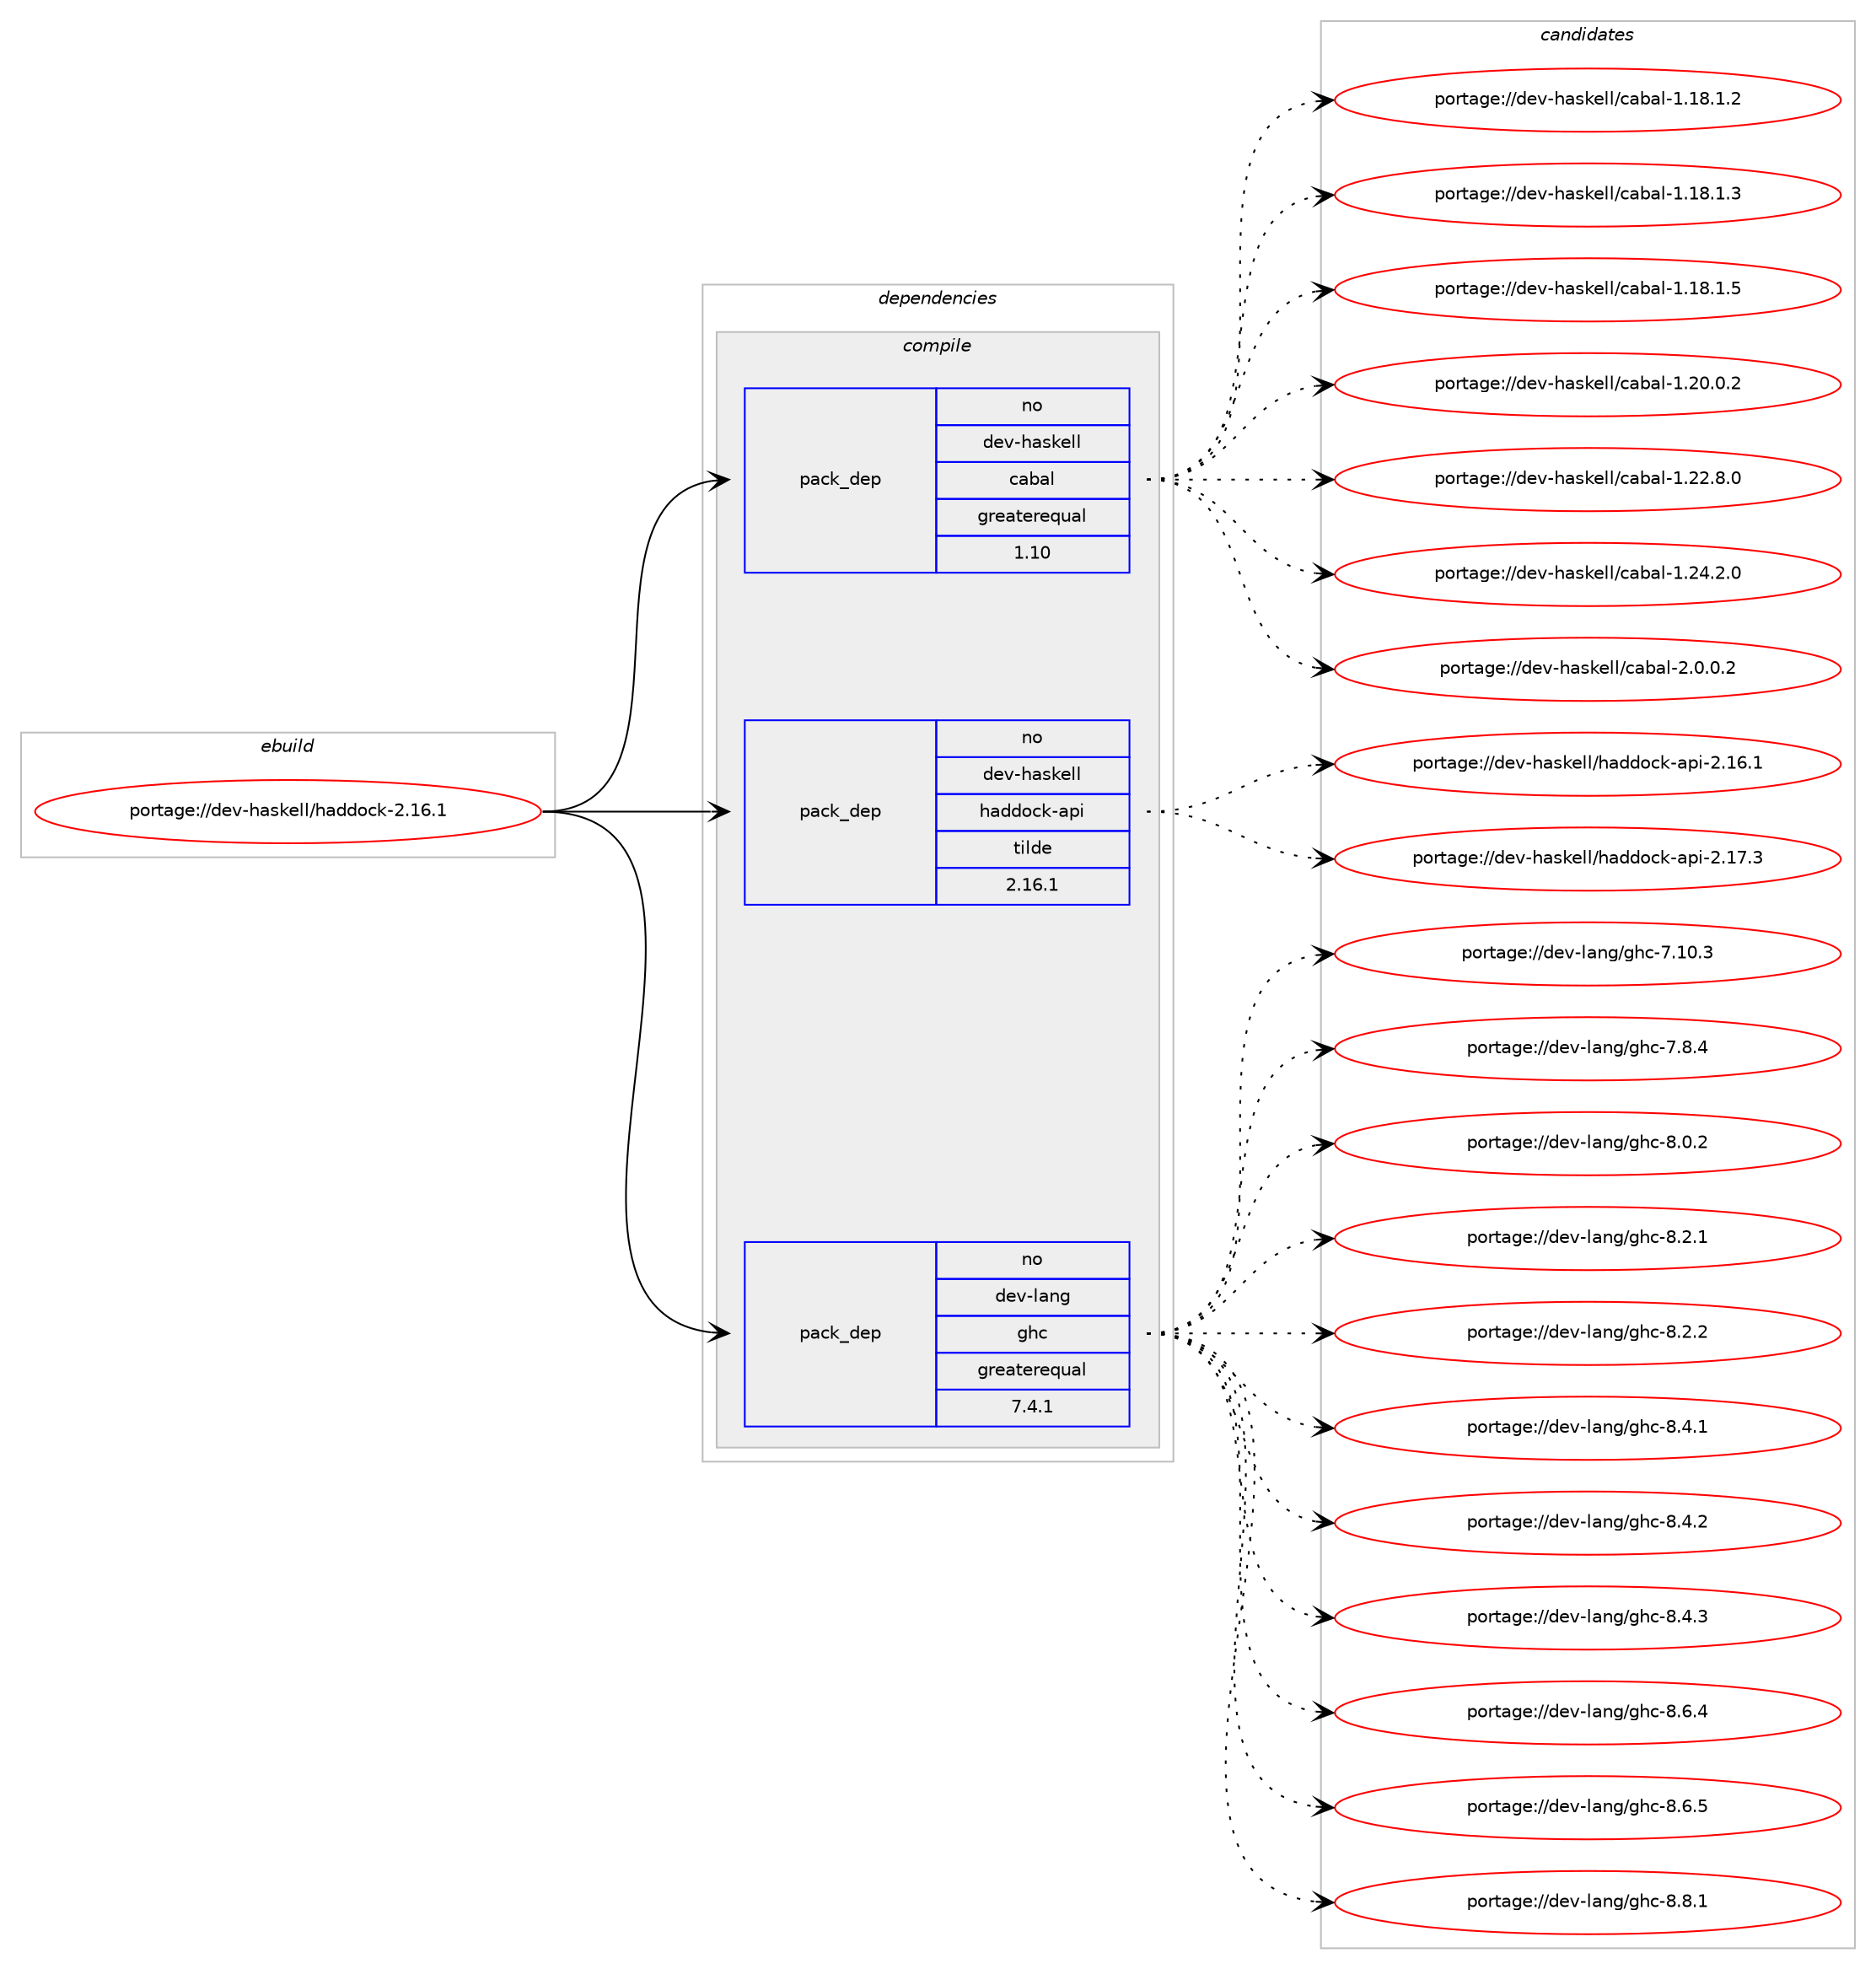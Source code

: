 digraph prolog {

# *************
# Graph options
# *************

newrank=true;
concentrate=true;
compound=true;
graph [rankdir=LR,fontname=Helvetica,fontsize=10,ranksep=1.5];#, ranksep=2.5, nodesep=0.2];
edge  [arrowhead=vee];
node  [fontname=Helvetica,fontsize=10];

# **********
# The ebuild
# **********

subgraph cluster_leftcol {
color=gray;
rank=same;
label=<<i>ebuild</i>>;
id [label="portage://dev-haskell/haddock-2.16.1", color=red, width=4, href="../dev-haskell/haddock-2.16.1.svg"];
}

# ****************
# The dependencies
# ****************

subgraph cluster_midcol {
color=gray;
label=<<i>dependencies</i>>;
subgraph cluster_compile {
fillcolor="#eeeeee";
style=filled;
label=<<i>compile</i>>;
subgraph pack51837 {
dependency68967 [label=<<TABLE BORDER="0" CELLBORDER="1" CELLSPACING="0" CELLPADDING="4" WIDTH="220"><TR><TD ROWSPAN="6" CELLPADDING="30">pack_dep</TD></TR><TR><TD WIDTH="110">no</TD></TR><TR><TD>dev-haskell</TD></TR><TR><TD>cabal</TD></TR><TR><TD>greaterequal</TD></TR><TR><TD>1.10</TD></TR></TABLE>>, shape=none, color=blue];
}
id:e -> dependency68967:w [weight=20,style="solid",arrowhead="vee"];
subgraph pack51838 {
dependency68968 [label=<<TABLE BORDER="0" CELLBORDER="1" CELLSPACING="0" CELLPADDING="4" WIDTH="220"><TR><TD ROWSPAN="6" CELLPADDING="30">pack_dep</TD></TR><TR><TD WIDTH="110">no</TD></TR><TR><TD>dev-haskell</TD></TR><TR><TD>haddock-api</TD></TR><TR><TD>tilde</TD></TR><TR><TD>2.16.1</TD></TR></TABLE>>, shape=none, color=blue];
}
id:e -> dependency68968:w [weight=20,style="solid",arrowhead="vee"];
subgraph pack51839 {
dependency68969 [label=<<TABLE BORDER="0" CELLBORDER="1" CELLSPACING="0" CELLPADDING="4" WIDTH="220"><TR><TD ROWSPAN="6" CELLPADDING="30">pack_dep</TD></TR><TR><TD WIDTH="110">no</TD></TR><TR><TD>dev-lang</TD></TR><TR><TD>ghc</TD></TR><TR><TD>greaterequal</TD></TR><TR><TD>7.4.1</TD></TR></TABLE>>, shape=none, color=blue];
}
id:e -> dependency68969:w [weight=20,style="solid",arrowhead="vee"];
}
subgraph cluster_compileandrun {
fillcolor="#eeeeee";
style=filled;
label=<<i>compile and run</i>>;
}
subgraph cluster_run {
fillcolor="#eeeeee";
style=filled;
label=<<i>run</i>>;
}
}

# **************
# The candidates
# **************

subgraph cluster_choices {
rank=same;
color=gray;
label=<<i>candidates</i>>;

subgraph choice51837 {
color=black;
nodesep=1;
choiceportage10010111845104971151071011081084799979897108454946495646494650 [label="portage://dev-haskell/cabal-1.18.1.2", color=red, width=4,href="../dev-haskell/cabal-1.18.1.2.svg"];
choiceportage10010111845104971151071011081084799979897108454946495646494651 [label="portage://dev-haskell/cabal-1.18.1.3", color=red, width=4,href="../dev-haskell/cabal-1.18.1.3.svg"];
choiceportage10010111845104971151071011081084799979897108454946495646494653 [label="portage://dev-haskell/cabal-1.18.1.5", color=red, width=4,href="../dev-haskell/cabal-1.18.1.5.svg"];
choiceportage10010111845104971151071011081084799979897108454946504846484650 [label="portage://dev-haskell/cabal-1.20.0.2", color=red, width=4,href="../dev-haskell/cabal-1.20.0.2.svg"];
choiceportage10010111845104971151071011081084799979897108454946505046564648 [label="portage://dev-haskell/cabal-1.22.8.0", color=red, width=4,href="../dev-haskell/cabal-1.22.8.0.svg"];
choiceportage10010111845104971151071011081084799979897108454946505246504648 [label="portage://dev-haskell/cabal-1.24.2.0", color=red, width=4,href="../dev-haskell/cabal-1.24.2.0.svg"];
choiceportage100101118451049711510710110810847999798971084550464846484650 [label="portage://dev-haskell/cabal-2.0.0.2", color=red, width=4,href="../dev-haskell/cabal-2.0.0.2.svg"];
dependency68967:e -> choiceportage10010111845104971151071011081084799979897108454946495646494650:w [style=dotted,weight="100"];
dependency68967:e -> choiceportage10010111845104971151071011081084799979897108454946495646494651:w [style=dotted,weight="100"];
dependency68967:e -> choiceportage10010111845104971151071011081084799979897108454946495646494653:w [style=dotted,weight="100"];
dependency68967:e -> choiceportage10010111845104971151071011081084799979897108454946504846484650:w [style=dotted,weight="100"];
dependency68967:e -> choiceportage10010111845104971151071011081084799979897108454946505046564648:w [style=dotted,weight="100"];
dependency68967:e -> choiceportage10010111845104971151071011081084799979897108454946505246504648:w [style=dotted,weight="100"];
dependency68967:e -> choiceportage100101118451049711510710110810847999798971084550464846484650:w [style=dotted,weight="100"];
}
subgraph choice51838 {
color=black;
nodesep=1;
choiceportage1001011184510497115107101108108471049710010011199107459711210545504649544649 [label="portage://dev-haskell/haddock-api-2.16.1", color=red, width=4,href="../dev-haskell/haddock-api-2.16.1.svg"];
choiceportage1001011184510497115107101108108471049710010011199107459711210545504649554651 [label="portage://dev-haskell/haddock-api-2.17.3", color=red, width=4,href="../dev-haskell/haddock-api-2.17.3.svg"];
dependency68968:e -> choiceportage1001011184510497115107101108108471049710010011199107459711210545504649544649:w [style=dotted,weight="100"];
dependency68968:e -> choiceportage1001011184510497115107101108108471049710010011199107459711210545504649554651:w [style=dotted,weight="100"];
}
subgraph choice51839 {
color=black;
nodesep=1;
choiceportage1001011184510897110103471031049945554649484651 [label="portage://dev-lang/ghc-7.10.3", color=red, width=4,href="../dev-lang/ghc-7.10.3.svg"];
choiceportage10010111845108971101034710310499455546564652 [label="portage://dev-lang/ghc-7.8.4", color=red, width=4,href="../dev-lang/ghc-7.8.4.svg"];
choiceportage10010111845108971101034710310499455646484650 [label="portage://dev-lang/ghc-8.0.2", color=red, width=4,href="../dev-lang/ghc-8.0.2.svg"];
choiceportage10010111845108971101034710310499455646504649 [label="portage://dev-lang/ghc-8.2.1", color=red, width=4,href="../dev-lang/ghc-8.2.1.svg"];
choiceportage10010111845108971101034710310499455646504650 [label="portage://dev-lang/ghc-8.2.2", color=red, width=4,href="../dev-lang/ghc-8.2.2.svg"];
choiceportage10010111845108971101034710310499455646524649 [label="portage://dev-lang/ghc-8.4.1", color=red, width=4,href="../dev-lang/ghc-8.4.1.svg"];
choiceportage10010111845108971101034710310499455646524650 [label="portage://dev-lang/ghc-8.4.2", color=red, width=4,href="../dev-lang/ghc-8.4.2.svg"];
choiceportage10010111845108971101034710310499455646524651 [label="portage://dev-lang/ghc-8.4.3", color=red, width=4,href="../dev-lang/ghc-8.4.3.svg"];
choiceportage10010111845108971101034710310499455646544652 [label="portage://dev-lang/ghc-8.6.4", color=red, width=4,href="../dev-lang/ghc-8.6.4.svg"];
choiceportage10010111845108971101034710310499455646544653 [label="portage://dev-lang/ghc-8.6.5", color=red, width=4,href="../dev-lang/ghc-8.6.5.svg"];
choiceportage10010111845108971101034710310499455646564649 [label="portage://dev-lang/ghc-8.8.1", color=red, width=4,href="../dev-lang/ghc-8.8.1.svg"];
dependency68969:e -> choiceportage1001011184510897110103471031049945554649484651:w [style=dotted,weight="100"];
dependency68969:e -> choiceportage10010111845108971101034710310499455546564652:w [style=dotted,weight="100"];
dependency68969:e -> choiceportage10010111845108971101034710310499455646484650:w [style=dotted,weight="100"];
dependency68969:e -> choiceportage10010111845108971101034710310499455646504649:w [style=dotted,weight="100"];
dependency68969:e -> choiceportage10010111845108971101034710310499455646504650:w [style=dotted,weight="100"];
dependency68969:e -> choiceportage10010111845108971101034710310499455646524649:w [style=dotted,weight="100"];
dependency68969:e -> choiceportage10010111845108971101034710310499455646524650:w [style=dotted,weight="100"];
dependency68969:e -> choiceportage10010111845108971101034710310499455646524651:w [style=dotted,weight="100"];
dependency68969:e -> choiceportage10010111845108971101034710310499455646544652:w [style=dotted,weight="100"];
dependency68969:e -> choiceportage10010111845108971101034710310499455646544653:w [style=dotted,weight="100"];
dependency68969:e -> choiceportage10010111845108971101034710310499455646564649:w [style=dotted,weight="100"];
}
}

}
